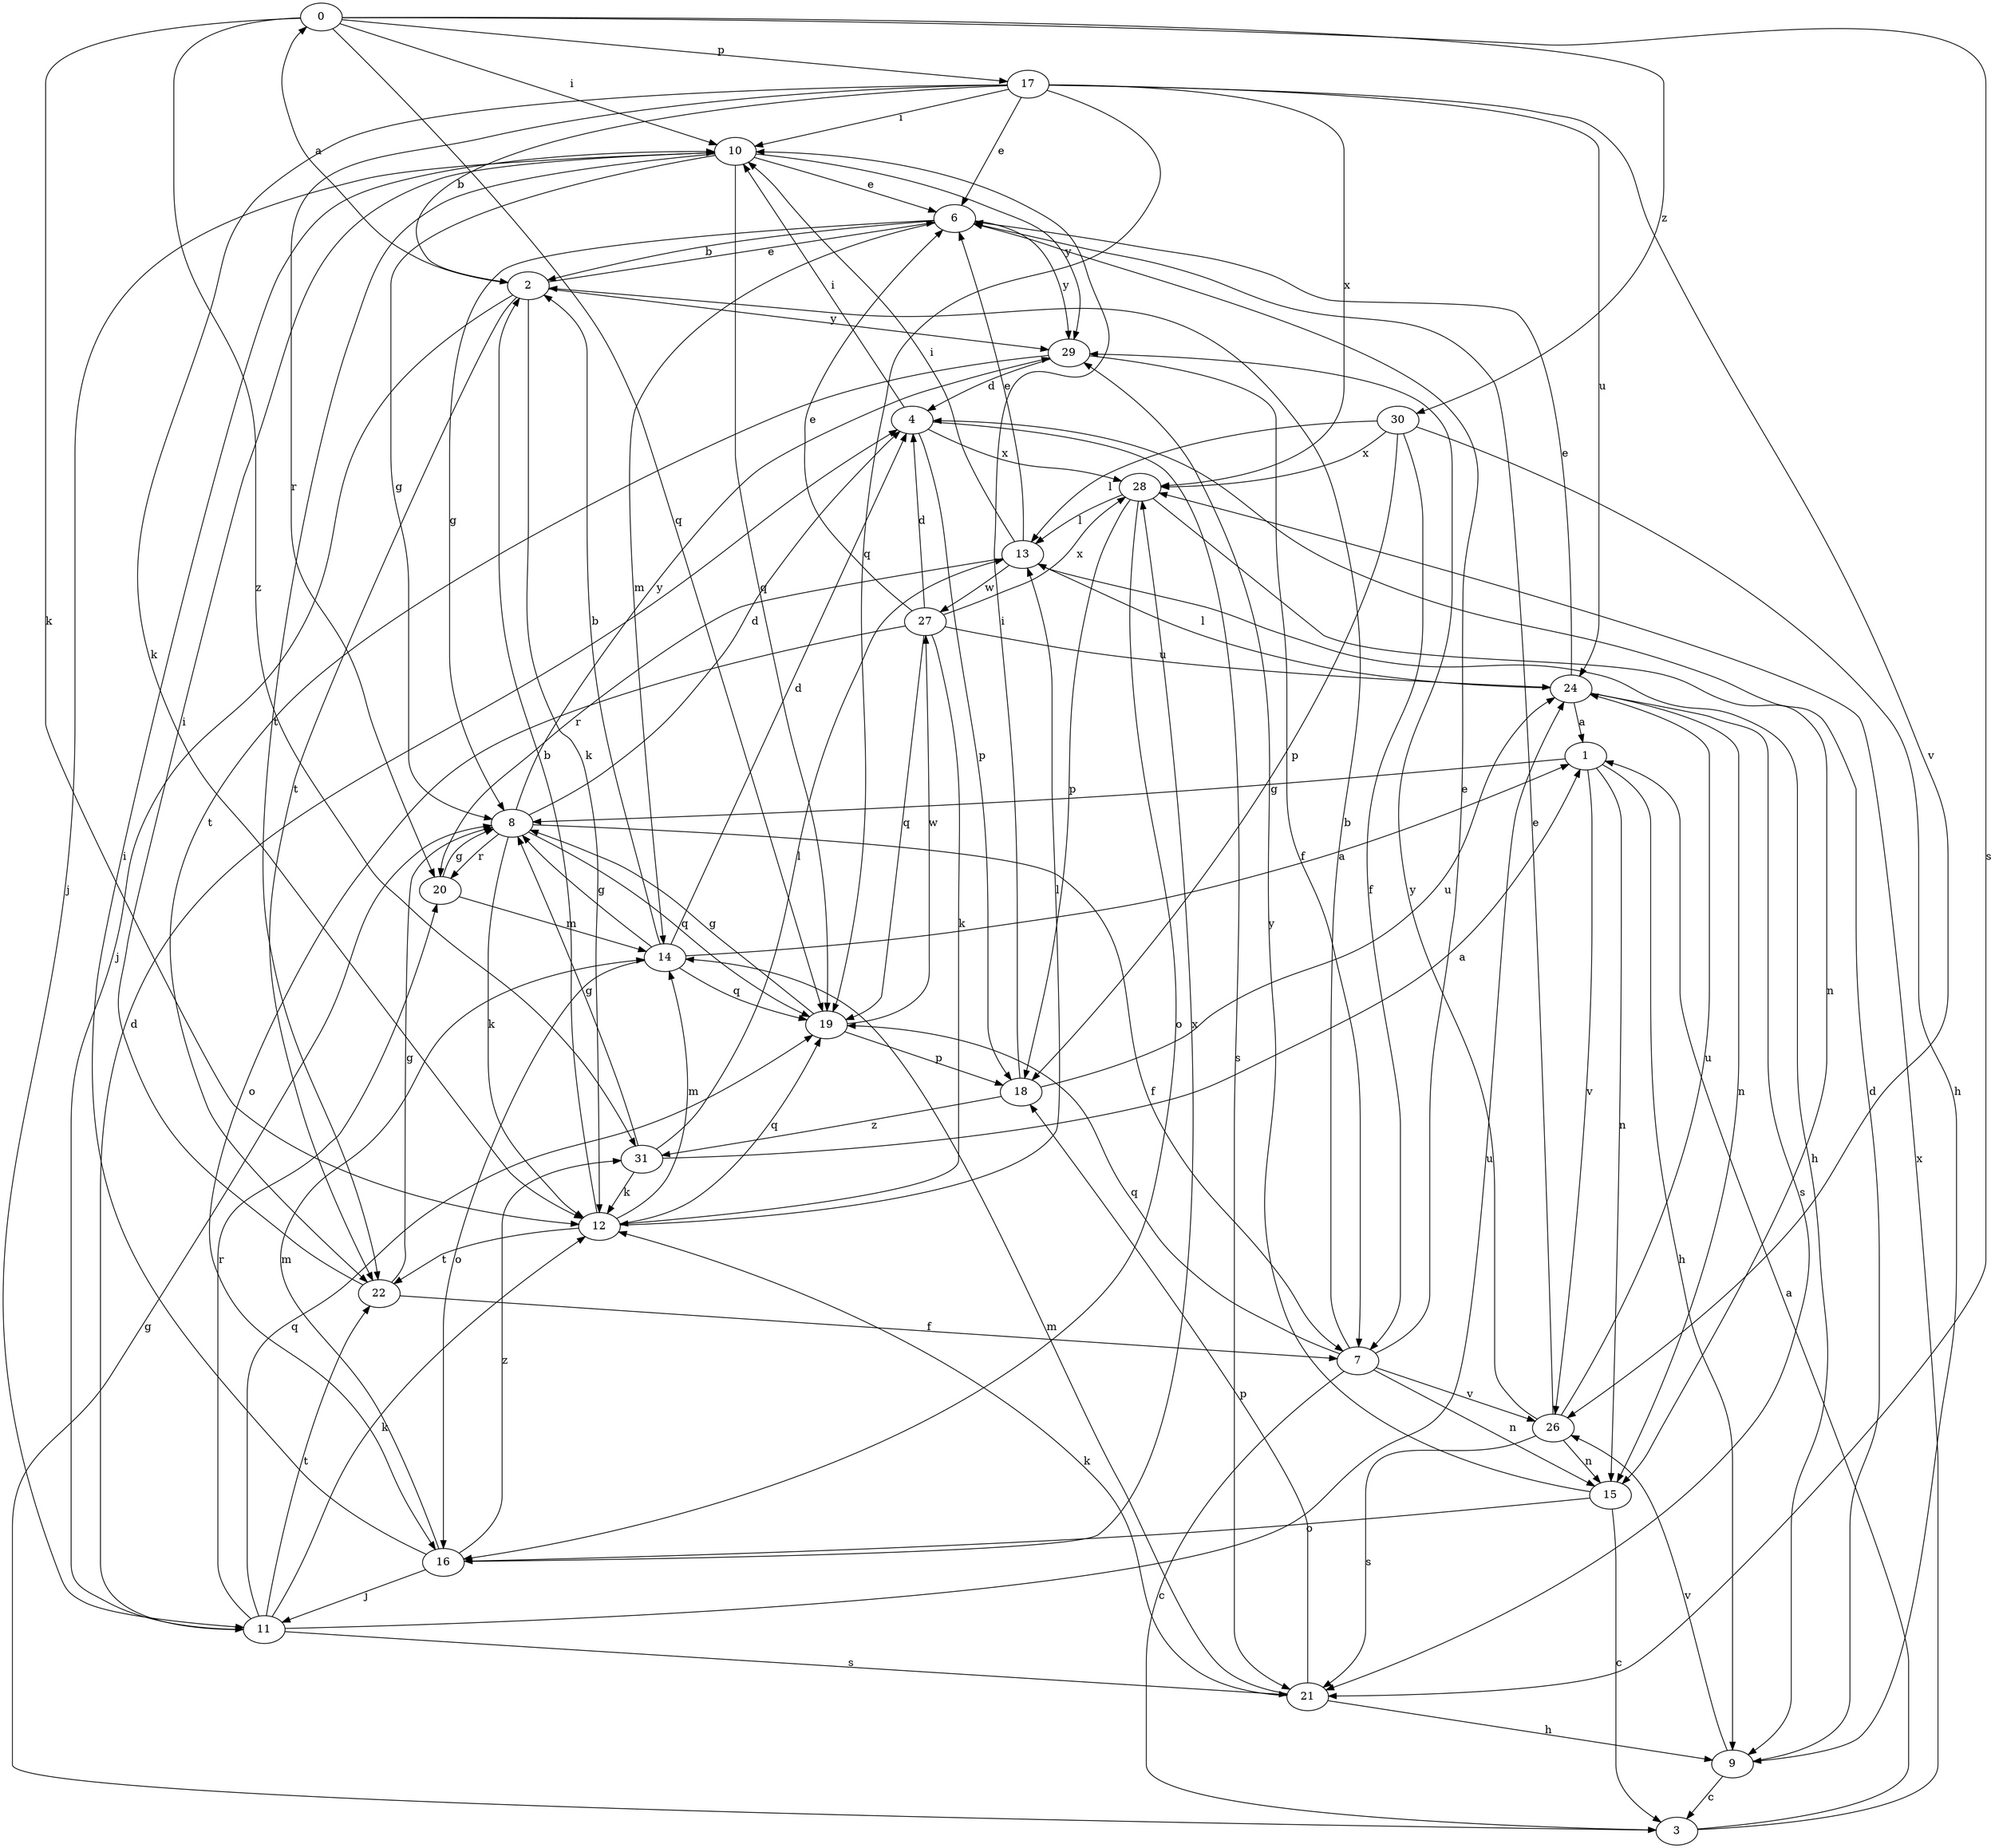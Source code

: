 strict digraph  {
0;
1;
2;
3;
4;
6;
7;
8;
9;
10;
11;
12;
13;
14;
15;
16;
17;
18;
19;
20;
21;
22;
24;
26;
27;
28;
29;
30;
31;
0 -> 10  [label=i];
0 -> 12  [label=k];
0 -> 17  [label=p];
0 -> 19  [label=q];
0 -> 21  [label=s];
0 -> 30  [label=z];
0 -> 31  [label=z];
1 -> 8  [label=g];
1 -> 9  [label=h];
1 -> 15  [label=n];
1 -> 26  [label=v];
2 -> 0  [label=a];
2 -> 6  [label=e];
2 -> 11  [label=j];
2 -> 12  [label=k];
2 -> 22  [label=t];
2 -> 29  [label=y];
3 -> 1  [label=a];
3 -> 8  [label=g];
3 -> 28  [label=x];
4 -> 10  [label=i];
4 -> 18  [label=p];
4 -> 21  [label=s];
4 -> 28  [label=x];
6 -> 2  [label=b];
6 -> 8  [label=g];
6 -> 14  [label=m];
6 -> 29  [label=y];
7 -> 2  [label=b];
7 -> 3  [label=c];
7 -> 6  [label=e];
7 -> 15  [label=n];
7 -> 19  [label=q];
7 -> 26  [label=v];
8 -> 4  [label=d];
8 -> 7  [label=f];
8 -> 12  [label=k];
8 -> 19  [label=q];
8 -> 20  [label=r];
8 -> 29  [label=y];
9 -> 3  [label=c];
9 -> 4  [label=d];
9 -> 26  [label=v];
10 -> 6  [label=e];
10 -> 8  [label=g];
10 -> 11  [label=j];
10 -> 19  [label=q];
10 -> 22  [label=t];
10 -> 29  [label=y];
11 -> 4  [label=d];
11 -> 12  [label=k];
11 -> 19  [label=q];
11 -> 20  [label=r];
11 -> 21  [label=s];
11 -> 22  [label=t];
11 -> 24  [label=u];
12 -> 2  [label=b];
12 -> 13  [label=l];
12 -> 14  [label=m];
12 -> 19  [label=q];
12 -> 22  [label=t];
13 -> 6  [label=e];
13 -> 9  [label=h];
13 -> 10  [label=i];
13 -> 20  [label=r];
13 -> 27  [label=w];
14 -> 1  [label=a];
14 -> 2  [label=b];
14 -> 4  [label=d];
14 -> 8  [label=g];
14 -> 16  [label=o];
14 -> 19  [label=q];
15 -> 3  [label=c];
15 -> 16  [label=o];
15 -> 29  [label=y];
16 -> 10  [label=i];
16 -> 11  [label=j];
16 -> 14  [label=m];
16 -> 28  [label=x];
16 -> 31  [label=z];
17 -> 2  [label=b];
17 -> 6  [label=e];
17 -> 10  [label=i];
17 -> 12  [label=k];
17 -> 19  [label=q];
17 -> 20  [label=r];
17 -> 24  [label=u];
17 -> 26  [label=v];
17 -> 28  [label=x];
18 -> 10  [label=i];
18 -> 24  [label=u];
18 -> 31  [label=z];
19 -> 8  [label=g];
19 -> 18  [label=p];
19 -> 27  [label=w];
20 -> 8  [label=g];
20 -> 14  [label=m];
21 -> 9  [label=h];
21 -> 12  [label=k];
21 -> 14  [label=m];
21 -> 18  [label=p];
22 -> 7  [label=f];
22 -> 8  [label=g];
22 -> 10  [label=i];
24 -> 1  [label=a];
24 -> 6  [label=e];
24 -> 13  [label=l];
24 -> 15  [label=n];
24 -> 21  [label=s];
26 -> 6  [label=e];
26 -> 15  [label=n];
26 -> 21  [label=s];
26 -> 24  [label=u];
26 -> 29  [label=y];
27 -> 4  [label=d];
27 -> 6  [label=e];
27 -> 12  [label=k];
27 -> 16  [label=o];
27 -> 19  [label=q];
27 -> 24  [label=u];
27 -> 28  [label=x];
28 -> 13  [label=l];
28 -> 15  [label=n];
28 -> 16  [label=o];
28 -> 18  [label=p];
29 -> 4  [label=d];
29 -> 7  [label=f];
29 -> 22  [label=t];
30 -> 7  [label=f];
30 -> 9  [label=h];
30 -> 13  [label=l];
30 -> 18  [label=p];
30 -> 28  [label=x];
31 -> 1  [label=a];
31 -> 8  [label=g];
31 -> 12  [label=k];
31 -> 13  [label=l];
}
